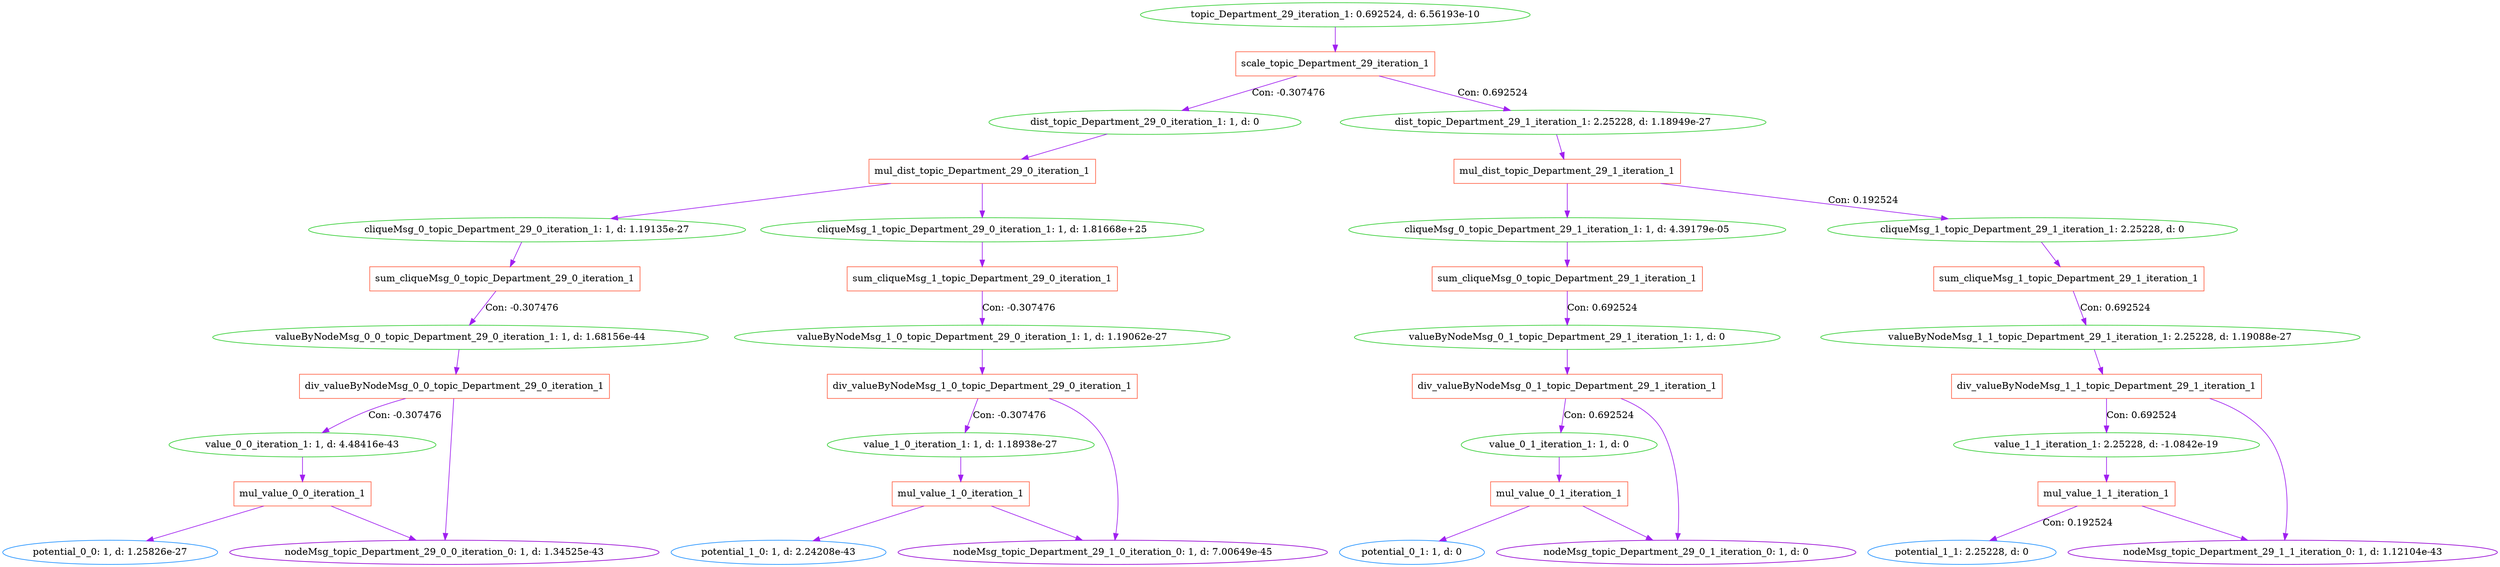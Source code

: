 digraph G {
0 [label="topic_Department_29_iteration_1: 0.692524, d: 6.56193e-10", shape=oval, color=limegreen];
1 [label="scale_topic_Department_29_iteration_1", shape=box, color=tomato];
2 [label="dist_topic_Department_29_0_iteration_1: 1, d: 0", shape=oval, color=limegreen];
3 [label="mul_dist_topic_Department_29_0_iteration_1", shape=box, color=tomato];
4 [label="cliqueMsg_0_topic_Department_29_0_iteration_1: 1, d: 1.19135e-27", shape=oval, color=limegreen];
5 [label="sum_cliqueMsg_0_topic_Department_29_0_iteration_1", shape=box, color=tomato];
6 [label="valueByNodeMsg_0_0_topic_Department_29_0_iteration_1: 1, d: 1.68156e-44", shape=oval, color=limegreen];
7 [label="div_valueByNodeMsg_0_0_topic_Department_29_0_iteration_1", shape=box, color=tomato];
8 [label="value_0_0_iteration_1: 1, d: 4.48416e-43", shape=oval, color=limegreen];
9 [label="mul_value_0_0_iteration_1", shape=box, color=tomato];
10 [label="potential_0_0: 1, d: 1.25826e-27", shape=oval, color=dodgerblue];
11 [label="nodeMsg_topic_Department_29_0_0_iteration_0: 1, d: 1.34525e-43", shape=oval, color=darkviolet];
12 [label="cliqueMsg_1_topic_Department_29_0_iteration_1: 1, d: 1.81668e+25", shape=oval, color=limegreen];
13 [label="sum_cliqueMsg_1_topic_Department_29_0_iteration_1", shape=box, color=tomato];
14 [label="valueByNodeMsg_1_0_topic_Department_29_0_iteration_1: 1, d: 1.19062e-27", shape=oval, color=limegreen];
15 [label="div_valueByNodeMsg_1_0_topic_Department_29_0_iteration_1", shape=box, color=tomato];
16 [label="value_1_0_iteration_1: 1, d: 1.18938e-27", shape=oval, color=limegreen];
17 [label="mul_value_1_0_iteration_1", shape=box, color=tomato];
18 [label="potential_1_0: 1, d: 2.24208e-43", shape=oval, color=dodgerblue];
19 [label="nodeMsg_topic_Department_29_1_0_iteration_0: 1, d: 7.00649e-45", shape=oval, color=darkviolet];
20 [label="dist_topic_Department_29_1_iteration_1: 2.25228, d: 1.18949e-27", shape=oval, color=limegreen];
21 [label="mul_dist_topic_Department_29_1_iteration_1", shape=box, color=tomato];
22 [label="cliqueMsg_0_topic_Department_29_1_iteration_1: 1, d: 4.39179e-05", shape=oval, color=limegreen];
23 [label="sum_cliqueMsg_0_topic_Department_29_1_iteration_1", shape=box, color=tomato];
24 [label="valueByNodeMsg_0_1_topic_Department_29_1_iteration_1: 1, d: 0", shape=oval, color=limegreen];
25 [label="div_valueByNodeMsg_0_1_topic_Department_29_1_iteration_1", shape=box, color=tomato];
26 [label="value_0_1_iteration_1: 1, d: 0", shape=oval, color=limegreen];
27 [label="mul_value_0_1_iteration_1", shape=box, color=tomato];
28 [label="potential_0_1: 1, d: 0", shape=oval, color=dodgerblue];
29 [label="nodeMsg_topic_Department_29_0_1_iteration_0: 1, d: 0", shape=oval, color=darkviolet];
30 [label="cliqueMsg_1_topic_Department_29_1_iteration_1: 2.25228, d: 0", shape=oval, color=limegreen];
31 [label="sum_cliqueMsg_1_topic_Department_29_1_iteration_1", shape=box, color=tomato];
32 [label="valueByNodeMsg_1_1_topic_Department_29_1_iteration_1: 2.25228, d: 1.19088e-27", shape=oval, color=limegreen];
33 [label="div_valueByNodeMsg_1_1_topic_Department_29_1_iteration_1", shape=box, color=tomato];
34 [label="value_1_1_iteration_1: 2.25228, d: -1.0842e-19", shape=oval, color=limegreen];
35 [label="mul_value_1_1_iteration_1", shape=box, color=tomato];
36 [label="potential_1_1: 2.25228, d: 0", shape=oval, color=dodgerblue];
37 [label="nodeMsg_topic_Department_29_1_1_iteration_0: 1, d: 1.12104e-43", shape=oval, color=darkviolet];
0->1  [color=purple]
 [label=""];
2->3  [color=purple]
 [label=""];
4->5  [color=purple]
 [label=""];
6->7  [color=purple]
 [label=""];
8->9  [color=purple]
 [label=""];
12->13  [color=purple]
 [label=""];
14->15  [color=purple]
 [label=""];
16->17  [color=purple]
 [label=""];
20->21  [color=purple]
 [label=""];
22->23  [color=purple]
 [label=""];
24->25  [color=purple]
 [label=""];
26->27  [color=purple]
 [label=""];
30->31  [color=purple]
 [label=""];
32->33  [color=purple]
 [label=""];
34->35  [color=purple]
 [label=""];
1->2  [color=purple]
 [label="Con: -0.307476 "];
3->4  [color=purple]
 [label=""];
5->6  [color=purple]
 [label="Con: -0.307476 "];
7->8  [color=purple]
 [label="Con: -0.307476 "];
9->10  [color=purple]
 [label=""];
9->11  [color=purple]
 [label=""];
7->11  [color=purple]
 [label=""];
3->12  [color=purple]
 [label=""];
13->14  [color=purple]
 [label="Con: -0.307476 "];
15->16  [color=purple]
 [label="Con: -0.307476 "];
17->18  [color=purple]
 [label=""];
17->19  [color=purple]
 [label=""];
15->19  [color=purple]
 [label=""];
1->20  [color=purple]
 [label="Con: 0.692524 "];
21->22  [color=purple]
 [label=""];
23->24  [color=purple]
 [label="Con: 0.692524 "];
25->26  [color=purple]
 [label="Con: 0.692524 "];
27->28  [color=purple]
 [label=""];
27->29  [color=purple]
 [label=""];
25->29  [color=purple]
 [label=""];
21->30  [color=purple]
 [label="Con: 0.192524 "];
31->32  [color=purple]
 [label="Con: 0.692524 "];
33->34  [color=purple]
 [label="Con: 0.692524 "];
35->36  [color=purple]
 [label="Con: 0.192524 "];
35->37  [color=purple]
 [label=""];
33->37  [color=purple]
 [label=""];
}
